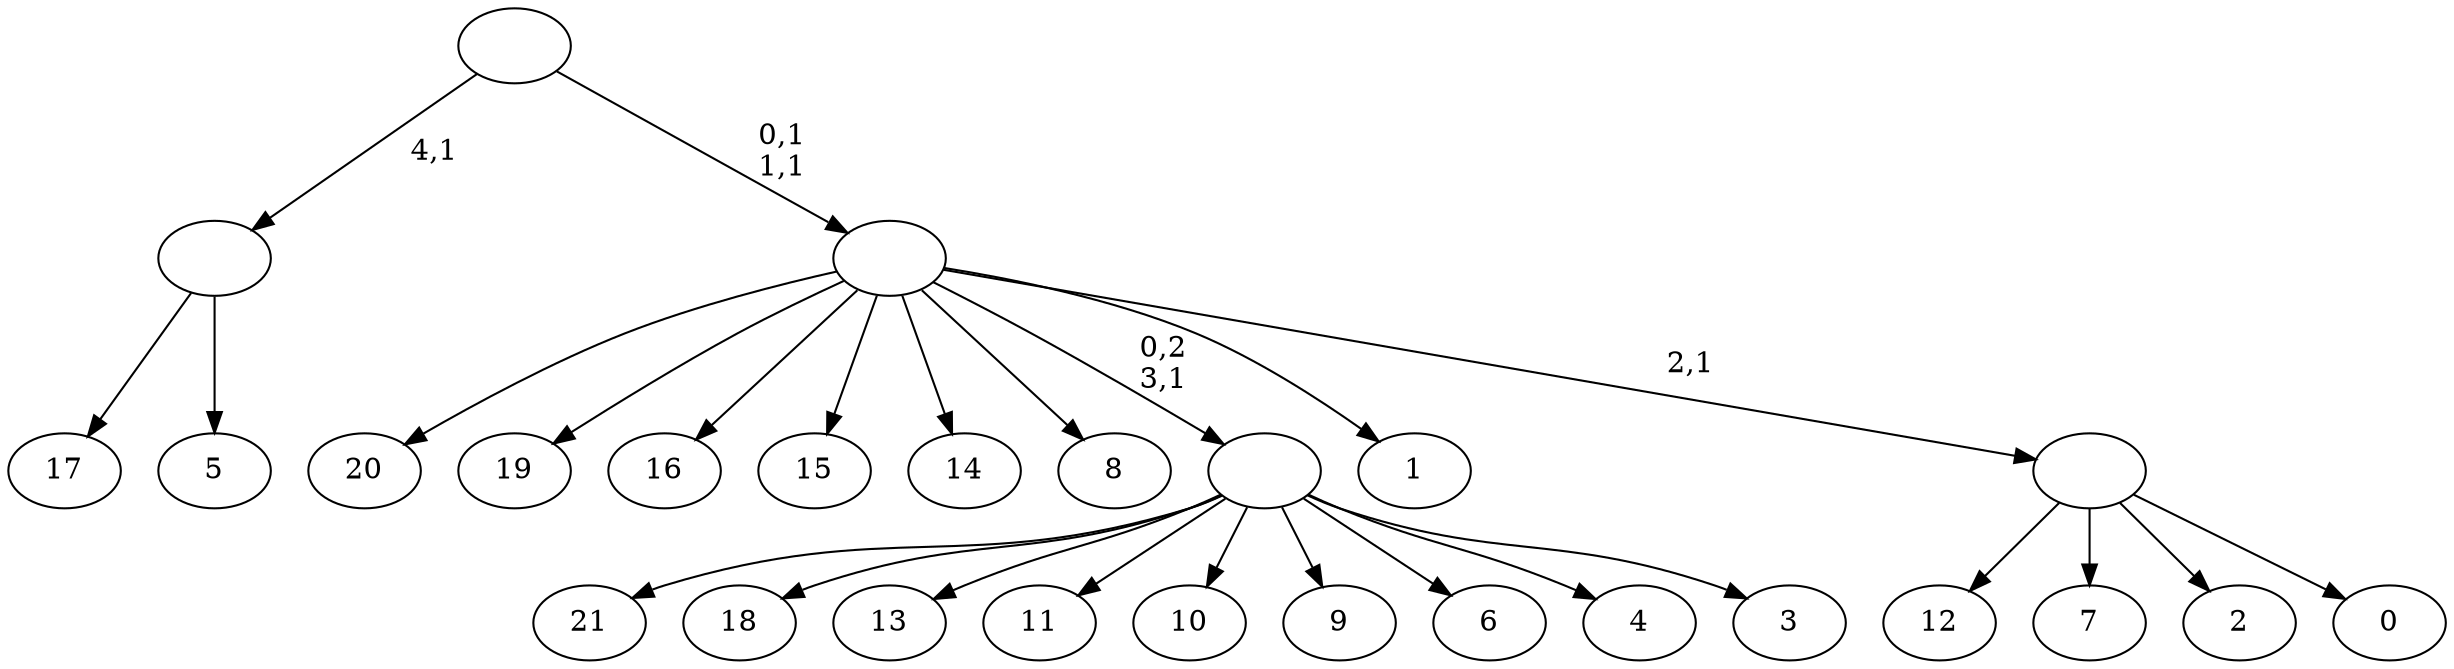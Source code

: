 digraph T {
	27 [label="21"]
	26 [label="20"]
	25 [label="19"]
	24 [label="18"]
	23 [label="17"]
	22 [label="16"]
	21 [label="15"]
	20 [label="14"]
	19 [label="13"]
	18 [label="12"]
	17 [label="11"]
	16 [label="10"]
	15 [label="9"]
	14 [label="8"]
	13 [label="7"]
	12 [label="6"]
	11 [label="5"]
	10 [label=""]
	9 [label="4"]
	8 [label="3"]
	7 [label=""]
	6 [label="2"]
	5 [label="1"]
	4 [label="0"]
	3 [label=""]
	2 [label=""]
	0 [label=""]
	10 -> 23 [label=""]
	10 -> 11 [label=""]
	7 -> 27 [label=""]
	7 -> 24 [label=""]
	7 -> 19 [label=""]
	7 -> 17 [label=""]
	7 -> 16 [label=""]
	7 -> 15 [label=""]
	7 -> 12 [label=""]
	7 -> 9 [label=""]
	7 -> 8 [label=""]
	3 -> 18 [label=""]
	3 -> 13 [label=""]
	3 -> 6 [label=""]
	3 -> 4 [label=""]
	2 -> 26 [label=""]
	2 -> 25 [label=""]
	2 -> 22 [label=""]
	2 -> 21 [label=""]
	2 -> 20 [label=""]
	2 -> 14 [label=""]
	2 -> 7 [label="0,2\n3,1"]
	2 -> 5 [label=""]
	2 -> 3 [label="2,1"]
	0 -> 2 [label="0,1\n1,1"]
	0 -> 10 [label="4,1"]
}

